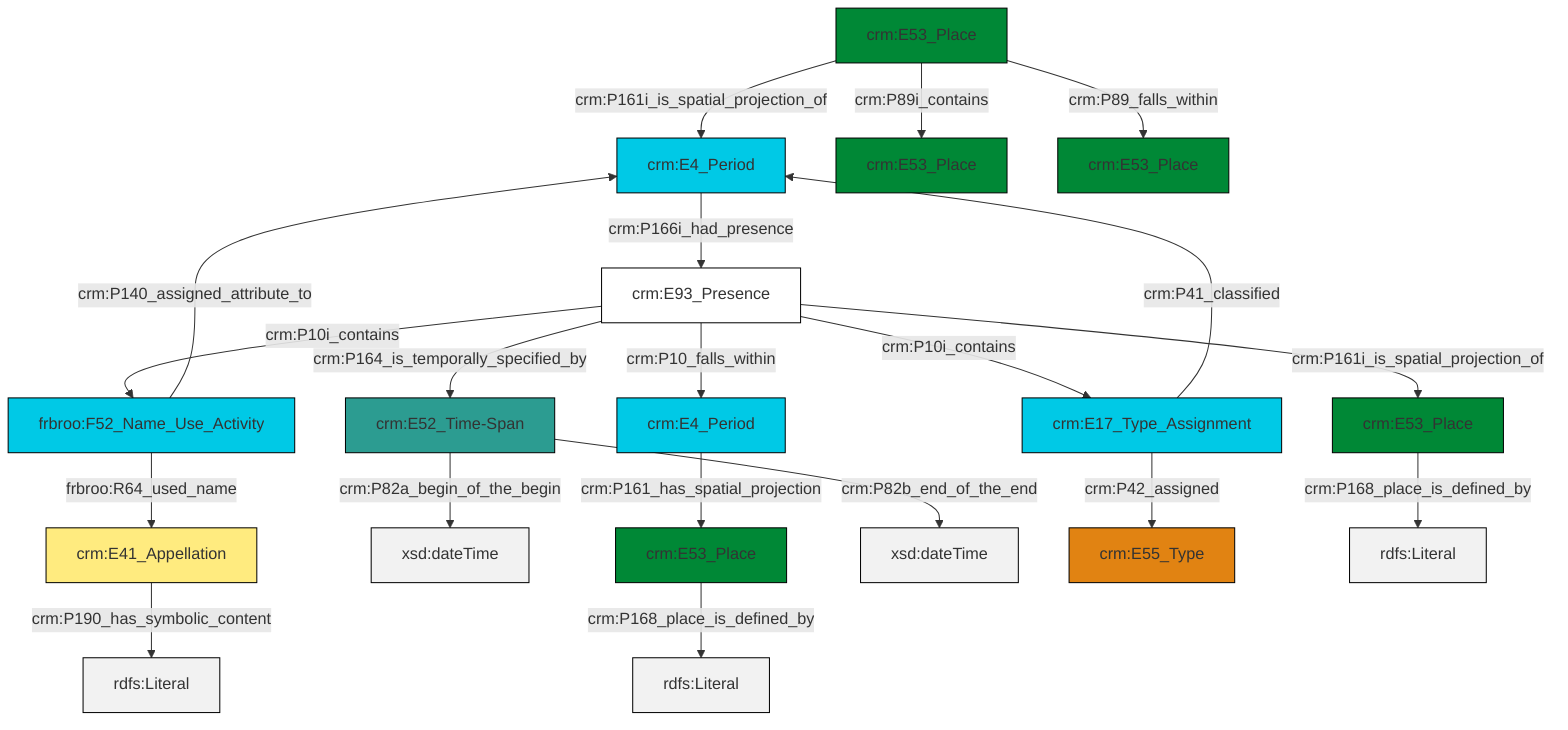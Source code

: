 graph TD
classDef Literal fill:#f2f2f2,stroke:#000000;
classDef CRM_Entity fill:#FFFFFF,stroke:#000000;
classDef Temporal_Entity fill:#00C9E6, stroke:#000000;
classDef Type fill:#E18312, stroke:#000000;
classDef Time-Span fill:#2C9C91, stroke:#000000;
classDef Appellation fill:#FFEB7F, stroke:#000000;
classDef Place fill:#008836, stroke:#000000;
classDef Persistent_Item fill:#B266B2, stroke:#000000;
classDef Conceptual_Object fill:#FFD700, stroke:#000000;
classDef Physical_Thing fill:#D2B48C, stroke:#000000;
classDef Actor fill:#f58aad, stroke:#000000;
classDef PC_Classes fill:#4ce600, stroke:#000000;
classDef Multi fill:#cccccc,stroke:#000000;

0["crm:E53_Place"]:::Place -->|crm:P161i_is_spatial_projection_of| 1["crm:E4_Period"]:::Temporal_Entity
0["crm:E53_Place"]:::Place -->|crm:P89i_contains| 2["crm:E53_Place"]:::Place
4["crm:E93_Presence"]:::CRM_Entity -->|crm:P10i_contains| 5["frbroo:F52_Name_Use_Activity"]:::Temporal_Entity
9["crm:E53_Place"]:::Place -->|crm:P168_place_is_defined_by| 10[rdfs:Literal]:::Literal
4["crm:E93_Presence"]:::CRM_Entity -->|crm:P161i_is_spatial_projection_of| 11["crm:E53_Place"]:::Place
6["crm:E52_Time-Span"]:::Time-Span -->|crm:P82a_begin_of_the_begin| 13[xsd:dateTime]:::Literal
5["frbroo:F52_Name_Use_Activity"]:::Temporal_Entity -->|frbroo:R64_used_name| 15["crm:E41_Appellation"]:::Appellation
4["crm:E93_Presence"]:::CRM_Entity -->|crm:P164_is_temporally_specified_by| 6["crm:E52_Time-Span"]:::Time-Span
4["crm:E93_Presence"]:::CRM_Entity -->|crm:P10_falls_within| 20["crm:E4_Period"]:::Temporal_Entity
15["crm:E41_Appellation"]:::Appellation -->|crm:P190_has_symbolic_content| 21[rdfs:Literal]:::Literal
4["crm:E93_Presence"]:::CRM_Entity -->|crm:P10i_contains| 23["crm:E17_Type_Assignment"]:::Temporal_Entity
0["crm:E53_Place"]:::Place -->|crm:P89_falls_within| 17["crm:E53_Place"]:::Place
6["crm:E52_Time-Span"]:::Time-Span -->|crm:P82b_end_of_the_end| 24[xsd:dateTime]:::Literal
23["crm:E17_Type_Assignment"]:::Temporal_Entity -->|crm:P42_assigned| 27["crm:E55_Type"]:::Type
23["crm:E17_Type_Assignment"]:::Temporal_Entity -->|crm:P41_classified| 1["crm:E4_Period"]:::Temporal_Entity
20["crm:E4_Period"]:::Temporal_Entity -->|crm:P161_has_spatial_projection| 9["crm:E53_Place"]:::Place
11["crm:E53_Place"]:::Place -->|crm:P168_place_is_defined_by| 28[rdfs:Literal]:::Literal
1["crm:E4_Period"]:::Temporal_Entity -->|crm:P166i_had_presence| 4["crm:E93_Presence"]:::CRM_Entity
5["frbroo:F52_Name_Use_Activity"]:::Temporal_Entity -->|crm:P140_assigned_attribute_to| 1["crm:E4_Period"]:::Temporal_Entity